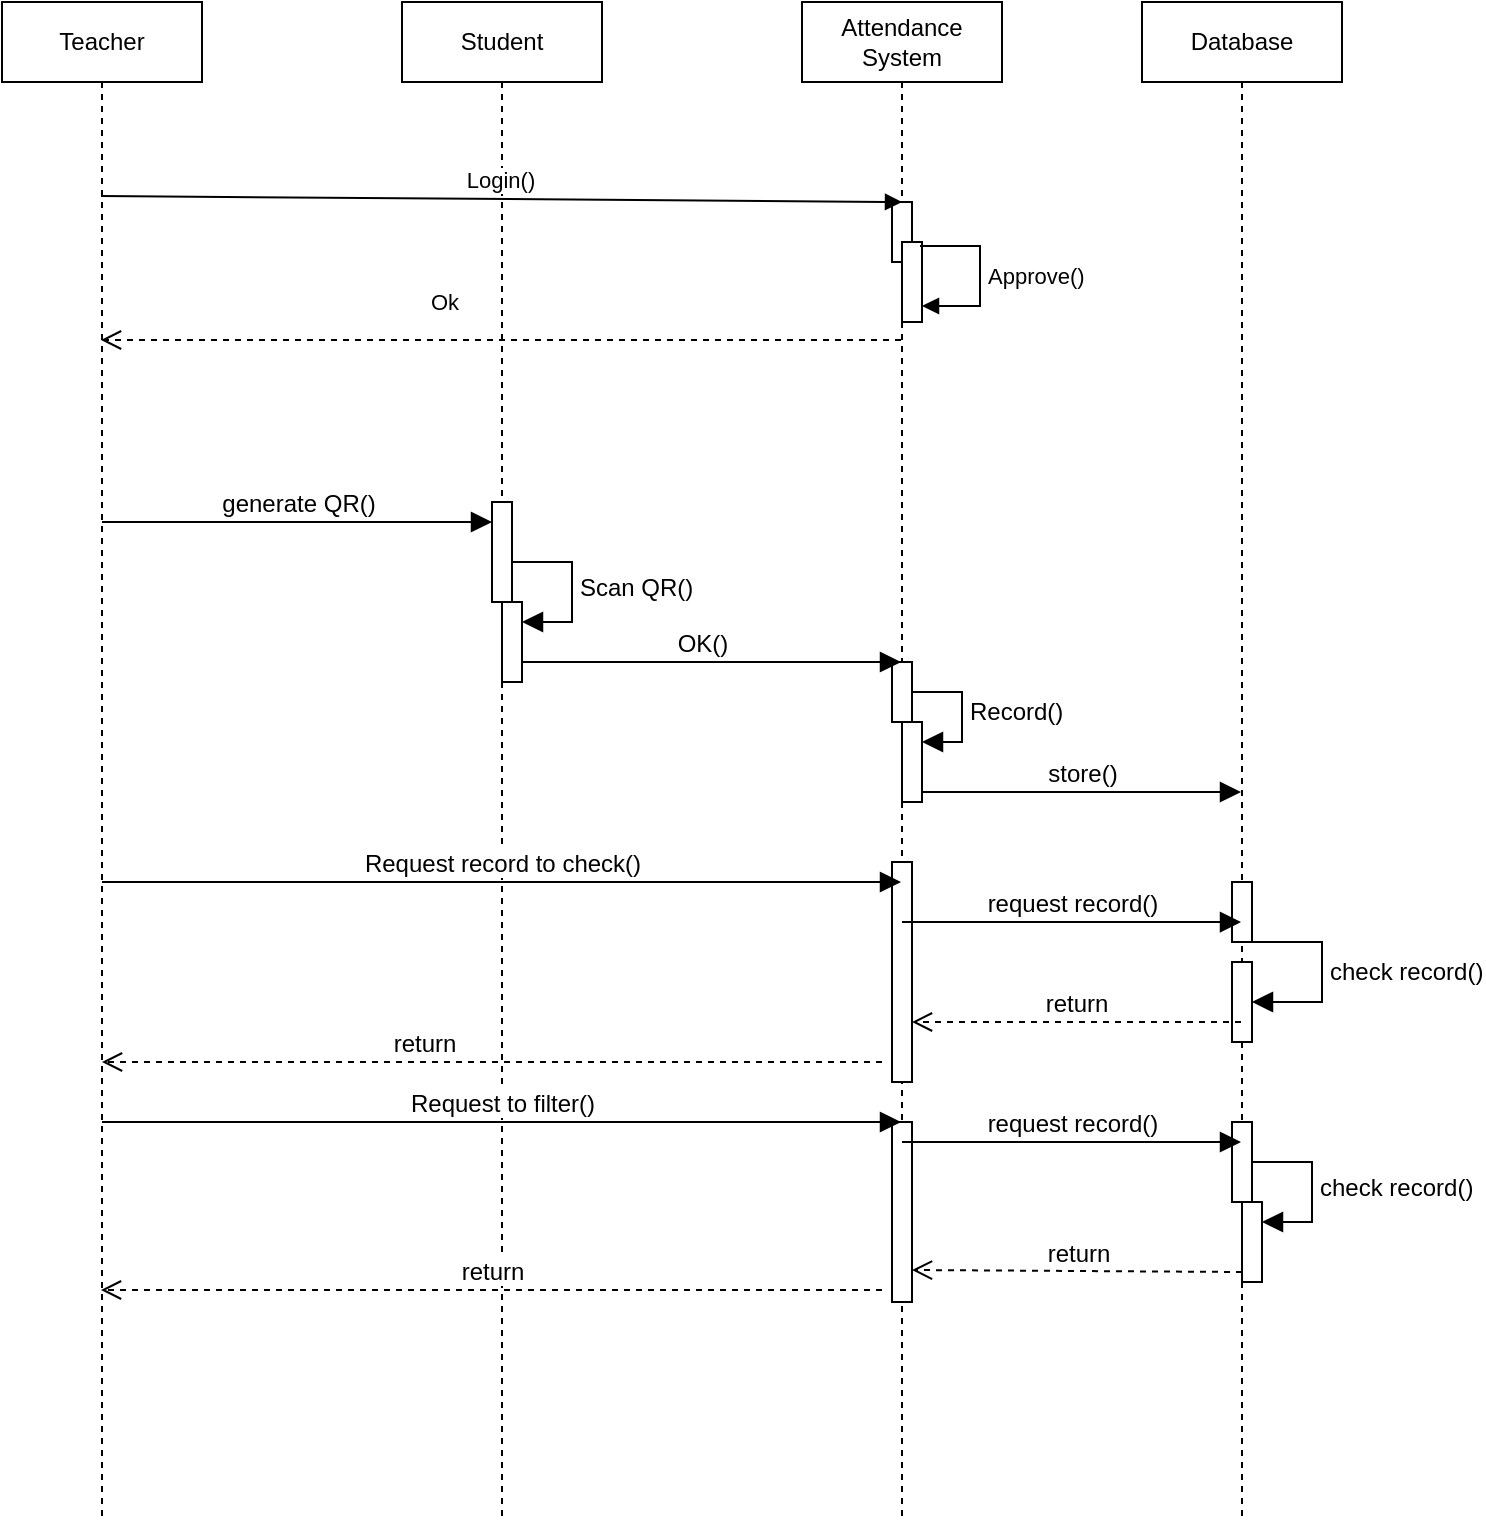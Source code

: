 <mxfile version="24.4.7" type="github">
  <diagram name="Page-1" id="T3-toPrj7-Y9PyS_owqm">
    <mxGraphModel dx="880" dy="460" grid="1" gridSize="10" guides="1" tooltips="1" connect="1" arrows="1" fold="1" page="1" pageScale="1" pageWidth="850" pageHeight="1100" math="0" shadow="0">
      <root>
        <mxCell id="0" />
        <mxCell id="1" parent="0" />
        <mxCell id="j7JZLh6YF1ddT1S2mV3M-3" value="Teacher" style="shape=umlLifeline;perimeter=lifelinePerimeter;whiteSpace=wrap;html=1;container=1;dropTarget=0;collapsible=0;recursiveResize=0;outlineConnect=0;portConstraint=eastwest;newEdgeStyle={&quot;curved&quot;:0,&quot;rounded&quot;:0};" parent="1" vertex="1">
          <mxGeometry x="40" y="240" width="100" height="760" as="geometry" />
        </mxCell>
        <mxCell id="j7JZLh6YF1ddT1S2mV3M-4" value="Student" style="shape=umlLifeline;perimeter=lifelinePerimeter;whiteSpace=wrap;html=1;container=1;dropTarget=0;collapsible=0;recursiveResize=0;outlineConnect=0;portConstraint=eastwest;newEdgeStyle={&quot;curved&quot;:0,&quot;rounded&quot;:0};" parent="1" vertex="1">
          <mxGeometry x="240" y="240" width="100" height="760" as="geometry" />
        </mxCell>
        <mxCell id="bpxcCdH2ggFQAJEEPQ4z-16" value="" style="html=1;points=[[0,0,0,0,5],[0,1,0,0,-5],[1,0,0,0,5],[1,1,0,0,-5]];perimeter=orthogonalPerimeter;outlineConnect=0;targetShapes=umlLifeline;portConstraint=eastwest;newEdgeStyle={&quot;curved&quot;:0,&quot;rounded&quot;:0};" parent="j7JZLh6YF1ddT1S2mV3M-4" vertex="1">
          <mxGeometry x="45" y="250" width="10" height="50" as="geometry" />
        </mxCell>
        <mxCell id="bpxcCdH2ggFQAJEEPQ4z-19" value="" style="html=1;points=[[0,0,0,0,5],[0,1,0,0,-5],[1,0,0,0,5],[1,1,0,0,-5]];perimeter=orthogonalPerimeter;outlineConnect=0;targetShapes=umlLifeline;portConstraint=eastwest;newEdgeStyle={&quot;curved&quot;:0,&quot;rounded&quot;:0};" parent="j7JZLh6YF1ddT1S2mV3M-4" vertex="1">
          <mxGeometry x="50" y="300" width="10" height="40" as="geometry" />
        </mxCell>
        <mxCell id="bpxcCdH2ggFQAJEEPQ4z-20" value="Scan QR()" style="html=1;align=left;spacingLeft=2;endArrow=block;rounded=0;edgeStyle=orthogonalEdgeStyle;curved=0;rounded=0;fontSize=12;startSize=8;endSize=8;" parent="j7JZLh6YF1ddT1S2mV3M-4" target="bpxcCdH2ggFQAJEEPQ4z-19" edge="1">
          <mxGeometry relative="1" as="geometry">
            <mxPoint x="55" y="280" as="sourcePoint" />
            <Array as="points">
              <mxPoint x="85" y="310" />
            </Array>
          </mxGeometry>
        </mxCell>
        <mxCell id="j7JZLh6YF1ddT1S2mV3M-5" value="Attendance System" style="shape=umlLifeline;perimeter=lifelinePerimeter;whiteSpace=wrap;html=1;container=1;dropTarget=0;collapsible=0;recursiveResize=0;outlineConnect=0;portConstraint=eastwest;newEdgeStyle={&quot;curved&quot;:0,&quot;rounded&quot;:0};" parent="1" vertex="1">
          <mxGeometry x="440" y="240" width="100" height="760" as="geometry" />
        </mxCell>
        <mxCell id="8oLt4RAgj38gzW2Ug9jm-2" value="" style="html=1;points=[[0,0,0,0,5],[0,1,0,0,-5],[1,0,0,0,5],[1,1,0,0,-5]];perimeter=orthogonalPerimeter;outlineConnect=0;targetShapes=umlLifeline;portConstraint=eastwest;newEdgeStyle={&quot;curved&quot;:0,&quot;rounded&quot;:0};" parent="j7JZLh6YF1ddT1S2mV3M-5" vertex="1">
          <mxGeometry x="45" y="100" width="10" height="30" as="geometry" />
        </mxCell>
        <mxCell id="8oLt4RAgj38gzW2Ug9jm-3" value="" style="html=1;points=[[0,0,0,0,5],[0,1,0,0,-5],[1,0,0,0,5],[1,1,0,0,-5]];perimeter=orthogonalPerimeter;outlineConnect=0;targetShapes=umlLifeline;portConstraint=eastwest;newEdgeStyle={&quot;curved&quot;:0,&quot;rounded&quot;:0};" parent="j7JZLh6YF1ddT1S2mV3M-5" vertex="1">
          <mxGeometry x="50" y="120" width="10" height="40" as="geometry" />
        </mxCell>
        <mxCell id="bpxcCdH2ggFQAJEEPQ4z-21" value="" style="html=1;points=[[0,0,0,0,5],[0,1,0,0,-5],[1,0,0,0,5],[1,1,0,0,-5]];perimeter=orthogonalPerimeter;outlineConnect=0;targetShapes=umlLifeline;portConstraint=eastwest;newEdgeStyle={&quot;curved&quot;:0,&quot;rounded&quot;:0};" parent="j7JZLh6YF1ddT1S2mV3M-5" vertex="1">
          <mxGeometry x="45" y="330" width="10" height="30" as="geometry" />
        </mxCell>
        <mxCell id="bpxcCdH2ggFQAJEEPQ4z-26" value="" style="html=1;points=[[0,0,0,0,5],[0,1,0,0,-5],[1,0,0,0,5],[1,1,0,0,-5]];perimeter=orthogonalPerimeter;outlineConnect=0;targetShapes=umlLifeline;portConstraint=eastwest;newEdgeStyle={&quot;curved&quot;:0,&quot;rounded&quot;:0};" parent="j7JZLh6YF1ddT1S2mV3M-5" vertex="1">
          <mxGeometry x="50" y="360" width="10" height="40" as="geometry" />
        </mxCell>
        <mxCell id="bpxcCdH2ggFQAJEEPQ4z-27" value="Record()&amp;nbsp;" style="html=1;align=left;spacingLeft=2;endArrow=block;rounded=0;edgeStyle=orthogonalEdgeStyle;curved=0;rounded=0;fontSize=12;startSize=8;endSize=8;" parent="j7JZLh6YF1ddT1S2mV3M-5" source="bpxcCdH2ggFQAJEEPQ4z-21" target="bpxcCdH2ggFQAJEEPQ4z-26" edge="1">
          <mxGeometry relative="1" as="geometry">
            <mxPoint x="60" y="340" as="sourcePoint" />
            <Array as="points">
              <mxPoint x="80" y="345" />
              <mxPoint x="80" y="370" />
            </Array>
          </mxGeometry>
        </mxCell>
        <mxCell id="bpxcCdH2ggFQAJEEPQ4z-31" value="" style="html=1;points=[[0,0,0,0,5],[0,1,0,0,-5],[1,0,0,0,5],[1,1,0,0,-5]];perimeter=orthogonalPerimeter;outlineConnect=0;targetShapes=umlLifeline;portConstraint=eastwest;newEdgeStyle={&quot;curved&quot;:0,&quot;rounded&quot;:0};" parent="j7JZLh6YF1ddT1S2mV3M-5" vertex="1">
          <mxGeometry x="45" y="430" width="10" height="110" as="geometry" />
        </mxCell>
        <mxCell id="bpxcCdH2ggFQAJEEPQ4z-42" value="" style="html=1;points=[[0,0,0,0,5],[0,1,0,0,-5],[1,0,0,0,5],[1,1,0,0,-5]];perimeter=orthogonalPerimeter;outlineConnect=0;targetShapes=umlLifeline;portConstraint=eastwest;newEdgeStyle={&quot;curved&quot;:0,&quot;rounded&quot;:0};" parent="j7JZLh6YF1ddT1S2mV3M-5" vertex="1">
          <mxGeometry x="45" y="560" width="10" height="90" as="geometry" />
        </mxCell>
        <mxCell id="j7JZLh6YF1ddT1S2mV3M-6" value="Database" style="shape=umlLifeline;perimeter=lifelinePerimeter;whiteSpace=wrap;html=1;container=1;dropTarget=0;collapsible=0;recursiveResize=0;outlineConnect=0;portConstraint=eastwest;newEdgeStyle={&quot;curved&quot;:0,&quot;rounded&quot;:0};" parent="1" vertex="1">
          <mxGeometry x="610" y="240" width="100" height="760" as="geometry" />
        </mxCell>
        <mxCell id="bpxcCdH2ggFQAJEEPQ4z-34" value="" style="html=1;points=[[0,0,0,0,5],[0,1,0,0,-5],[1,0,0,0,5],[1,1,0,0,-5]];perimeter=orthogonalPerimeter;outlineConnect=0;targetShapes=umlLifeline;portConstraint=eastwest;newEdgeStyle={&quot;curved&quot;:0,&quot;rounded&quot;:0};" parent="j7JZLh6YF1ddT1S2mV3M-6" vertex="1">
          <mxGeometry x="45" y="480" width="10" height="40" as="geometry" />
        </mxCell>
        <mxCell id="bpxcCdH2ggFQAJEEPQ4z-35" value="check record()" style="html=1;align=left;spacingLeft=2;endArrow=block;rounded=0;edgeStyle=orthogonalEdgeStyle;curved=0;rounded=0;fontSize=12;startSize=8;endSize=8;" parent="j7JZLh6YF1ddT1S2mV3M-6" source="bpxcCdH2ggFQAJEEPQ4z-36" target="bpxcCdH2ggFQAJEEPQ4z-34" edge="1">
          <mxGeometry relative="1" as="geometry">
            <mxPoint x="50" y="430" as="sourcePoint" />
            <Array as="points">
              <mxPoint x="90" y="470" />
              <mxPoint x="90" y="500" />
            </Array>
          </mxGeometry>
        </mxCell>
        <mxCell id="bpxcCdH2ggFQAJEEPQ4z-36" value="" style="html=1;points=[[0,0,0,0,5],[0,1,0,0,-5],[1,0,0,0,5],[1,1,0,0,-5]];perimeter=orthogonalPerimeter;outlineConnect=0;targetShapes=umlLifeline;portConstraint=eastwest;newEdgeStyle={&quot;curved&quot;:0,&quot;rounded&quot;:0};" parent="j7JZLh6YF1ddT1S2mV3M-6" vertex="1">
          <mxGeometry x="45" y="440" width="10" height="30" as="geometry" />
        </mxCell>
        <mxCell id="bpxcCdH2ggFQAJEEPQ4z-43" value="" style="html=1;points=[[0,0,0,0,5],[0,1,0,0,-5],[1,0,0,0,5],[1,1,0,0,-5]];perimeter=orthogonalPerimeter;outlineConnect=0;targetShapes=umlLifeline;portConstraint=eastwest;newEdgeStyle={&quot;curved&quot;:0,&quot;rounded&quot;:0};" parent="j7JZLh6YF1ddT1S2mV3M-6" vertex="1">
          <mxGeometry x="45" y="560" width="10" height="40" as="geometry" />
        </mxCell>
        <mxCell id="bpxcCdH2ggFQAJEEPQ4z-47" value="" style="html=1;points=[[0,0,0,0,5],[0,1,0,0,-5],[1,0,0,0,5],[1,1,0,0,-5]];perimeter=orthogonalPerimeter;outlineConnect=0;targetShapes=umlLifeline;portConstraint=eastwest;newEdgeStyle={&quot;curved&quot;:0,&quot;rounded&quot;:0};" parent="j7JZLh6YF1ddT1S2mV3M-6" vertex="1">
          <mxGeometry x="50" y="600" width="10" height="40" as="geometry" />
        </mxCell>
        <mxCell id="bpxcCdH2ggFQAJEEPQ4z-48" value="check record()" style="html=1;align=left;spacingLeft=2;endArrow=block;rounded=0;edgeStyle=orthogonalEdgeStyle;curved=0;rounded=0;fontSize=12;startSize=8;endSize=8;" parent="j7JZLh6YF1ddT1S2mV3M-6" target="bpxcCdH2ggFQAJEEPQ4z-47" edge="1">
          <mxGeometry relative="1" as="geometry">
            <mxPoint x="55" y="580" as="sourcePoint" />
            <Array as="points">
              <mxPoint x="85" y="610" />
            </Array>
          </mxGeometry>
        </mxCell>
        <mxCell id="8oLt4RAgj38gzW2Ug9jm-1" value="Login()" style="html=1;verticalAlign=bottom;endArrow=block;curved=0;rounded=0;" parent="1" edge="1">
          <mxGeometry x="-0.001" width="80" relative="1" as="geometry">
            <mxPoint x="89.5" y="337" as="sourcePoint" />
            <mxPoint x="490" y="340" as="targetPoint" />
            <mxPoint as="offset" />
          </mxGeometry>
        </mxCell>
        <mxCell id="8oLt4RAgj38gzW2Ug9jm-4" value="Approve()" style="html=1;align=left;spacingLeft=2;endArrow=block;rounded=0;edgeStyle=orthogonalEdgeStyle;curved=0;rounded=0;" parent="1" target="8oLt4RAgj38gzW2Ug9jm-3" edge="1">
          <mxGeometry relative="1" as="geometry">
            <mxPoint x="499" y="362" as="sourcePoint" />
            <Array as="points">
              <mxPoint x="529" y="392" />
            </Array>
          </mxGeometry>
        </mxCell>
        <mxCell id="8oLt4RAgj38gzW2Ug9jm-5" value="Ok" style="html=1;verticalAlign=bottom;endArrow=open;dashed=1;endSize=8;curved=0;rounded=0;" parent="1" edge="1">
          <mxGeometry x="0.147" y="-10" relative="1" as="geometry">
            <mxPoint x="489.5" y="409" as="sourcePoint" />
            <mxPoint x="89.5" y="409" as="targetPoint" />
            <mxPoint x="1" as="offset" />
            <Array as="points">
              <mxPoint x="360" y="409" />
            </Array>
          </mxGeometry>
        </mxCell>
        <mxCell id="bpxcCdH2ggFQAJEEPQ4z-25" value="OK()" style="html=1;verticalAlign=bottom;endArrow=block;curved=0;rounded=0;fontSize=12;startSize=8;endSize=8;" parent="1" target="j7JZLh6YF1ddT1S2mV3M-5" edge="1">
          <mxGeometry x="-0.053" width="80" relative="1" as="geometry">
            <mxPoint x="300" y="570" as="sourcePoint" />
            <mxPoint x="490" y="570" as="targetPoint" />
            <mxPoint as="offset" />
          </mxGeometry>
        </mxCell>
        <mxCell id="bpxcCdH2ggFQAJEEPQ4z-29" value="store()" style="html=1;verticalAlign=bottom;endArrow=block;curved=0;rounded=0;fontSize=12;startSize=8;endSize=8;exitX=1;exitY=1;exitDx=0;exitDy=-5;exitPerimeter=0;" parent="1" source="bpxcCdH2ggFQAJEEPQ4z-26" target="j7JZLh6YF1ddT1S2mV3M-6" edge="1">
          <mxGeometry width="80" relative="1" as="geometry">
            <mxPoint x="510" y="630" as="sourcePoint" />
            <mxPoint x="570" y="630" as="targetPoint" />
          </mxGeometry>
        </mxCell>
        <mxCell id="bpxcCdH2ggFQAJEEPQ4z-30" value="Request record to check()" style="html=1;verticalAlign=bottom;endArrow=block;curved=0;rounded=0;fontSize=12;startSize=8;endSize=8;" parent="1" target="j7JZLh6YF1ddT1S2mV3M-5" edge="1">
          <mxGeometry width="80" relative="1" as="geometry">
            <mxPoint x="90" y="680" as="sourcePoint" />
            <mxPoint x="170" y="680" as="targetPoint" />
          </mxGeometry>
        </mxCell>
        <mxCell id="bpxcCdH2ggFQAJEEPQ4z-33" value="request record()" style="html=1;verticalAlign=bottom;endArrow=block;curved=0;rounded=0;fontSize=12;startSize=8;endSize=8;exitX=0.5;exitY=0.273;exitDx=0;exitDy=0;exitPerimeter=0;" parent="1" source="bpxcCdH2ggFQAJEEPQ4z-31" target="j7JZLh6YF1ddT1S2mV3M-6" edge="1">
          <mxGeometry width="80" relative="1" as="geometry">
            <mxPoint x="500" y="700" as="sourcePoint" />
            <mxPoint x="570" y="700" as="targetPoint" />
          </mxGeometry>
        </mxCell>
        <mxCell id="bpxcCdH2ggFQAJEEPQ4z-38" value="return" style="html=1;verticalAlign=bottom;endArrow=open;dashed=1;endSize=8;curved=0;rounded=0;fontSize=12;" parent="1" source="j7JZLh6YF1ddT1S2mV3M-6" target="bpxcCdH2ggFQAJEEPQ4z-31" edge="1">
          <mxGeometry relative="1" as="geometry">
            <mxPoint x="580" y="750" as="sourcePoint" />
            <mxPoint x="490" y="750" as="targetPoint" />
            <Array as="points">
              <mxPoint x="580" y="750" />
            </Array>
          </mxGeometry>
        </mxCell>
        <mxCell id="bpxcCdH2ggFQAJEEPQ4z-39" value="return" style="html=1;verticalAlign=bottom;endArrow=open;dashed=1;endSize=8;curved=0;rounded=0;fontSize=12;" parent="1" target="j7JZLh6YF1ddT1S2mV3M-3" edge="1">
          <mxGeometry x="0.178" relative="1" as="geometry">
            <mxPoint x="480" y="770" as="sourcePoint" />
            <mxPoint x="400" y="770" as="targetPoint" />
            <mxPoint as="offset" />
          </mxGeometry>
        </mxCell>
        <mxCell id="bpxcCdH2ggFQAJEEPQ4z-41" value="Request to filter()" style="html=1;verticalAlign=bottom;endArrow=block;curved=0;rounded=0;fontSize=12;startSize=8;endSize=8;" parent="1" target="j7JZLh6YF1ddT1S2mV3M-5" edge="1">
          <mxGeometry width="80" relative="1" as="geometry">
            <mxPoint x="90" y="800" as="sourcePoint" />
            <mxPoint x="170" y="800" as="targetPoint" />
          </mxGeometry>
        </mxCell>
        <mxCell id="bpxcCdH2ggFQAJEEPQ4z-44" value="request record()" style="html=1;verticalAlign=bottom;endArrow=block;curved=0;rounded=0;fontSize=12;startSize=8;endSize=8;" parent="1" target="j7JZLh6YF1ddT1S2mV3M-6" edge="1">
          <mxGeometry width="80" relative="1" as="geometry">
            <mxPoint x="490" y="810" as="sourcePoint" />
            <mxPoint x="570" y="810" as="targetPoint" />
          </mxGeometry>
        </mxCell>
        <mxCell id="bpxcCdH2ggFQAJEEPQ4z-45" value="return" style="html=1;verticalAlign=bottom;endArrow=open;dashed=1;endSize=8;curved=0;rounded=0;fontSize=12;exitX=0;exitY=1;exitDx=0;exitDy=-5;exitPerimeter=0;" parent="1" source="bpxcCdH2ggFQAJEEPQ4z-47" edge="1">
          <mxGeometry relative="1" as="geometry">
            <mxPoint x="650" y="874" as="sourcePoint" />
            <mxPoint x="495" y="874" as="targetPoint" />
          </mxGeometry>
        </mxCell>
        <mxCell id="bpxcCdH2ggFQAJEEPQ4z-46" value="return" style="html=1;verticalAlign=bottom;endArrow=open;dashed=1;endSize=8;curved=0;rounded=0;fontSize=12;" parent="1" edge="1">
          <mxGeometry relative="1" as="geometry">
            <mxPoint x="480" y="884" as="sourcePoint" />
            <mxPoint x="89.5" y="884" as="targetPoint" />
          </mxGeometry>
        </mxCell>
        <mxCell id="bpxcCdH2ggFQAJEEPQ4z-49" value="generate QR()" style="html=1;verticalAlign=bottom;endArrow=block;curved=0;rounded=0;fontSize=12;startSize=8;endSize=8;" parent="1" target="bpxcCdH2ggFQAJEEPQ4z-16" edge="1">
          <mxGeometry width="80" relative="1" as="geometry">
            <mxPoint x="90" y="500" as="sourcePoint" />
            <mxPoint x="170" y="500" as="targetPoint" />
          </mxGeometry>
        </mxCell>
      </root>
    </mxGraphModel>
  </diagram>
</mxfile>
